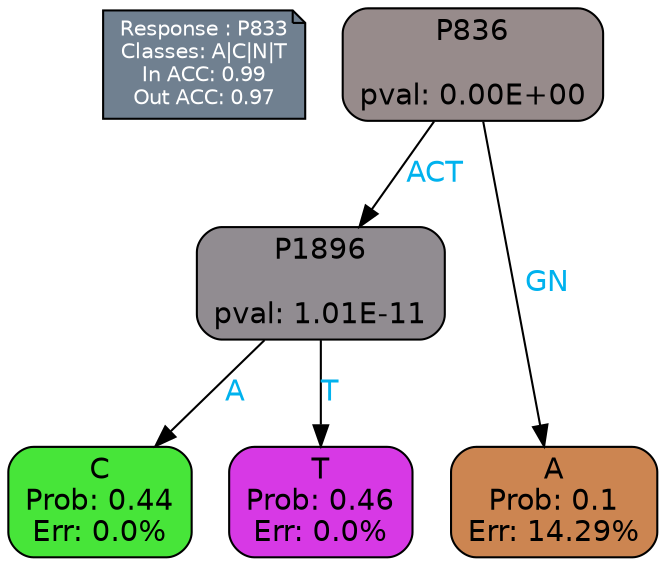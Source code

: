 digraph Tree {
node [shape=box, style="filled, rounded", color="black", fontname=helvetica] ;
graph [ranksep=equally, splines=polylines, bgcolor=transparent, dpi=600] ;
edge [fontname=helvetica] ;
LEGEND [label="Response : P833
Classes: A|C|N|T
In ACC: 0.99
Out ACC: 0.97
",shape=note,align=left,style=filled,fillcolor="slategray",fontcolor="white",fontsize=10];1 [label="P836

pval: 0.00E+00", fillcolor="#978b8b"] ;
2 [label="P1896

pval: 1.01E-11", fillcolor="#918c91"] ;
3 [label="C
Prob: 0.44
Err: 0.0%", fillcolor="#47e539"] ;
4 [label="T
Prob: 0.46
Err: 0.0%", fillcolor="#d739e5"] ;
5 [label="A
Prob: 0.1
Err: 14.29%", fillcolor="#cc8551"] ;
1 -> 2 [label="ACT",fontcolor=deepskyblue2] ;
1 -> 5 [label="GN",fontcolor=deepskyblue2] ;
2 -> 3 [label="A",fontcolor=deepskyblue2] ;
2 -> 4 [label="T",fontcolor=deepskyblue2] ;
{rank = same; 3;4;5;}{rank = same; LEGEND;1;}}